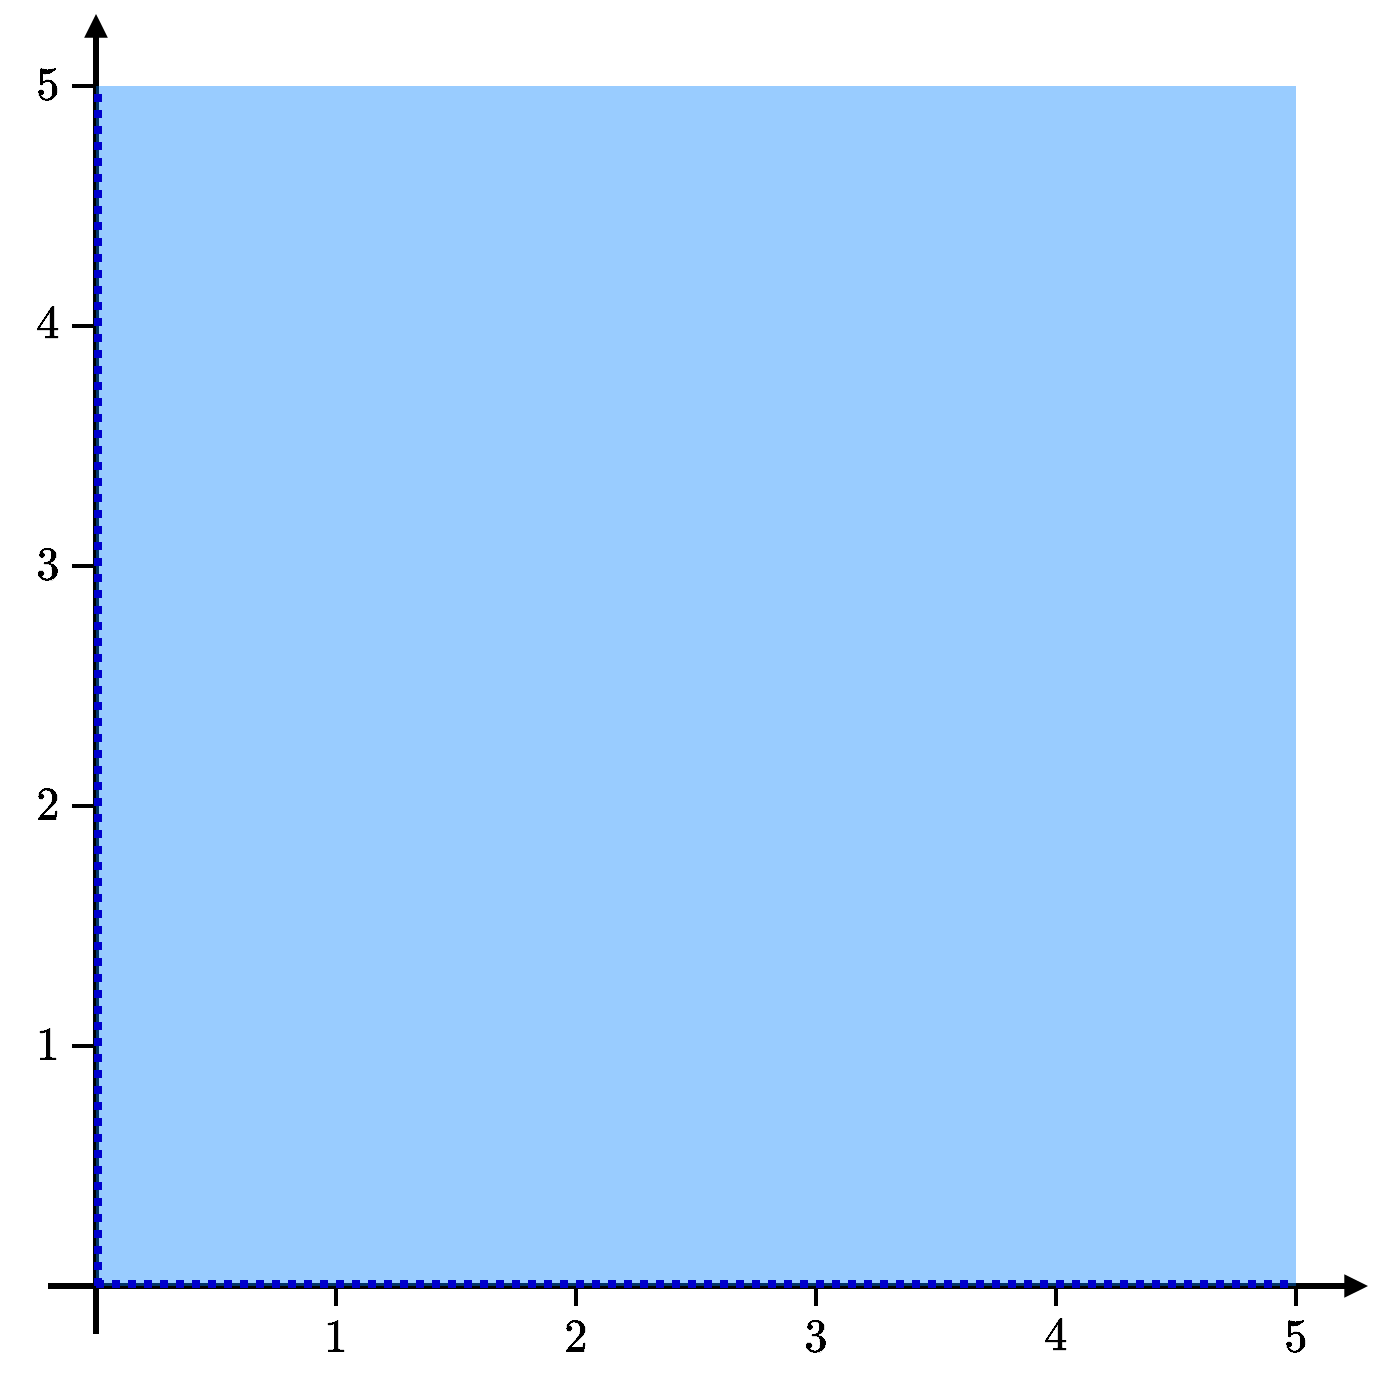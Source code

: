 <mxfile version="24.1.0" type="device">
  <diagram name="Página-1" id="E-DP9fMv0TR5NF7smadX">
    <mxGraphModel dx="1953" dy="1360" grid="1" gridSize="6" guides="1" tooltips="1" connect="1" arrows="1" fold="1" page="1" pageScale="1" pageWidth="700" pageHeight="700" math="1" shadow="0">
      <root>
        <mxCell id="0" />
        <mxCell id="1" parent="0" />
        <mxCell id="GvZRkOdXiB6BV7RRrDBN-7" value="" style="endArrow=block;html=1;rounded=0;strokeWidth=3;endFill=1;endSize=4;" parent="1" edge="1">
          <mxGeometry width="50" height="50" relative="1" as="geometry">
            <mxPoint x="24" y="654" as="sourcePoint" />
            <mxPoint x="684" y="654" as="targetPoint" />
          </mxGeometry>
        </mxCell>
        <mxCell id="UwKL6i0-eS95Wib7501s-3" value="" style="endArrow=none;html=1;rounded=0;strokeWidth=2;" parent="1" edge="1">
          <mxGeometry width="50" height="50" relative="1" as="geometry">
            <mxPoint x="168" y="664" as="sourcePoint" />
            <mxPoint x="168" y="654" as="targetPoint" />
          </mxGeometry>
        </mxCell>
        <mxCell id="UwKL6i0-eS95Wib7501s-5" value="" style="endArrow=none;html=1;rounded=0;strokeWidth=2;" parent="1" edge="1">
          <mxGeometry width="50" height="50" relative="1" as="geometry">
            <mxPoint x="288" y="664" as="sourcePoint" />
            <mxPoint x="288" y="654" as="targetPoint" />
          </mxGeometry>
        </mxCell>
        <mxCell id="UwKL6i0-eS95Wib7501s-7" value="" style="endArrow=none;html=1;rounded=0;strokeWidth=2;" parent="1" edge="1">
          <mxGeometry width="50" height="50" relative="1" as="geometry">
            <mxPoint x="408" y="664" as="sourcePoint" />
            <mxPoint x="408" y="654" as="targetPoint" />
          </mxGeometry>
        </mxCell>
        <mxCell id="UwKL6i0-eS95Wib7501s-9" value="" style="endArrow=none;html=1;rounded=0;strokeWidth=2;" parent="1" edge="1">
          <mxGeometry width="50" height="50" relative="1" as="geometry">
            <mxPoint x="528" y="664" as="sourcePoint" />
            <mxPoint x="528" y="654" as="targetPoint" />
          </mxGeometry>
        </mxCell>
        <mxCell id="UwKL6i0-eS95Wib7501s-12" value="" style="endArrow=none;html=1;rounded=0;strokeWidth=2;" parent="1" edge="1">
          <mxGeometry width="50" height="50" relative="1" as="geometry">
            <mxPoint x="648" y="664" as="sourcePoint" />
            <mxPoint x="648" y="654" as="targetPoint" />
          </mxGeometry>
        </mxCell>
        <mxCell id="UwKL6i0-eS95Wib7501s-18" value="&lt;font face=&quot;SFMono-Regular, Menlo, Monaco, Consolas, Liberation Mono, Courier New, monospace&quot;&gt;\(1\)&lt;/font&gt;" style="text;whiteSpace=wrap;html=1;align=center;verticalAlign=middle;fontColor=#000000;labelBackgroundColor=none;fontSize=20;" parent="1" vertex="1">
          <mxGeometry x="153" y="670" width="30" height="20" as="geometry" />
        </mxCell>
        <mxCell id="UwKL6i0-eS95Wib7501s-20" value="&lt;font face=&quot;SFMono-Regular, Menlo, Monaco, Consolas, Liberation Mono, Courier New, monospace&quot;&gt;\(2\)&lt;/font&gt;" style="text;whiteSpace=wrap;html=1;align=center;verticalAlign=middle;fontColor=#000000;labelBackgroundColor=none;fontSize=20;" parent="1" vertex="1">
          <mxGeometry x="273" y="670" width="30" height="20" as="geometry" />
        </mxCell>
        <mxCell id="UwKL6i0-eS95Wib7501s-22" value="&lt;font face=&quot;SFMono-Regular, Menlo, Monaco, Consolas, Liberation Mono, Courier New, monospace&quot;&gt;\(3\)&lt;/font&gt;" style="text;whiteSpace=wrap;html=1;align=center;verticalAlign=middle;fontColor=#000000;labelBackgroundColor=none;fontSize=20;" parent="1" vertex="1">
          <mxGeometry x="393" y="670" width="30" height="20" as="geometry" />
        </mxCell>
        <mxCell id="UwKL6i0-eS95Wib7501s-24" value="&lt;font face=&quot;SFMono-Regular, Menlo, Monaco, Consolas, Liberation Mono, Courier New, monospace&quot;&gt;\(4\)&lt;/font&gt;" style="text;whiteSpace=wrap;html=1;align=center;verticalAlign=middle;fontColor=#000000;labelBackgroundColor=none;fontSize=20;" parent="1" vertex="1">
          <mxGeometry x="513" y="670" width="30" height="20" as="geometry" />
        </mxCell>
        <mxCell id="UwKL6i0-eS95Wib7501s-27" value="&lt;font face=&quot;SFMono-Regular, Menlo, Monaco, Consolas, Liberation Mono, Courier New, monospace&quot;&gt;\(5\)&lt;/font&gt;" style="text;whiteSpace=wrap;html=1;align=center;verticalAlign=middle;fontColor=#000000;labelBackgroundColor=none;fontSize=20;" parent="1" vertex="1">
          <mxGeometry x="633" y="670" width="30" height="20" as="geometry" />
        </mxCell>
        <mxCell id="VGv6KLICNvy4Usyk2UPB-1" value="" style="endArrow=block;html=1;rounded=0;strokeWidth=3;endFill=1;endSize=4;" edge="1" parent="1">
          <mxGeometry width="50" height="50" relative="1" as="geometry">
            <mxPoint x="48" y="678" as="sourcePoint" />
            <mxPoint x="48" y="18" as="targetPoint" />
          </mxGeometry>
        </mxCell>
        <mxCell id="VGv6KLICNvy4Usyk2UPB-2" value="" style="endArrow=none;html=1;rounded=0;strokeWidth=2;" edge="1" parent="1">
          <mxGeometry width="50" height="50" relative="1" as="geometry">
            <mxPoint x="48" y="534" as="sourcePoint" />
            <mxPoint x="36" y="534" as="targetPoint" />
          </mxGeometry>
        </mxCell>
        <mxCell id="VGv6KLICNvy4Usyk2UPB-7" value="&lt;font face=&quot;SFMono-Regular, Menlo, Monaco, Consolas, Liberation Mono, Courier New, monospace&quot;&gt;\(1\)&lt;/font&gt;" style="text;whiteSpace=wrap;html=1;align=center;verticalAlign=middle;fontColor=#000000;labelBackgroundColor=none;fontSize=20;" vertex="1" parent="1">
          <mxGeometry x="9" y="524" width="30" height="20" as="geometry" />
        </mxCell>
        <mxCell id="VGv6KLICNvy4Usyk2UPB-8" value="&lt;font face=&quot;SFMono-Regular, Menlo, Monaco, Consolas, Liberation Mono, Courier New, monospace&quot;&gt;\(2\)&lt;/font&gt;" style="text;whiteSpace=wrap;html=1;align=center;verticalAlign=middle;fontColor=#000000;labelBackgroundColor=none;fontSize=20;" vertex="1" parent="1">
          <mxGeometry x="9" y="404" width="30" height="20" as="geometry" />
        </mxCell>
        <mxCell id="VGv6KLICNvy4Usyk2UPB-9" value="&lt;font face=&quot;SFMono-Regular, Menlo, Monaco, Consolas, Liberation Mono, Courier New, monospace&quot;&gt;\(3\)&lt;/font&gt;" style="text;whiteSpace=wrap;html=1;align=center;verticalAlign=middle;fontColor=#000000;labelBackgroundColor=none;fontSize=20;" vertex="1" parent="1">
          <mxGeometry x="9" y="284" width="30" height="20" as="geometry" />
        </mxCell>
        <mxCell id="VGv6KLICNvy4Usyk2UPB-10" value="&lt;font face=&quot;SFMono-Regular, Menlo, Monaco, Consolas, Liberation Mono, Courier New, monospace&quot;&gt;\(4\)&lt;/font&gt;" style="text;whiteSpace=wrap;html=1;align=center;verticalAlign=middle;fontColor=#000000;labelBackgroundColor=none;fontSize=20;" vertex="1" parent="1">
          <mxGeometry x="9" y="164" width="30" height="20" as="geometry" />
        </mxCell>
        <mxCell id="VGv6KLICNvy4Usyk2UPB-11" value="&lt;font face=&quot;SFMono-Regular, Menlo, Monaco, Consolas, Liberation Mono, Courier New, monospace&quot;&gt;\(5\)&lt;/font&gt;" style="text;whiteSpace=wrap;html=1;align=center;verticalAlign=middle;fontColor=#000000;labelBackgroundColor=none;fontSize=20;" vertex="1" parent="1">
          <mxGeometry x="9" y="44" width="30" height="20" as="geometry" />
        </mxCell>
        <mxCell id="VGv6KLICNvy4Usyk2UPB-12" value="" style="endArrow=none;html=1;rounded=0;strokeWidth=2;" edge="1" parent="1">
          <mxGeometry width="50" height="50" relative="1" as="geometry">
            <mxPoint x="48" y="414" as="sourcePoint" />
            <mxPoint x="36" y="414" as="targetPoint" />
          </mxGeometry>
        </mxCell>
        <mxCell id="VGv6KLICNvy4Usyk2UPB-13" value="" style="endArrow=none;html=1;rounded=0;strokeWidth=2;" edge="1" parent="1">
          <mxGeometry width="50" height="50" relative="1" as="geometry">
            <mxPoint x="48" y="294" as="sourcePoint" />
            <mxPoint x="36" y="294" as="targetPoint" />
          </mxGeometry>
        </mxCell>
        <mxCell id="VGv6KLICNvy4Usyk2UPB-14" value="" style="endArrow=none;html=1;rounded=0;strokeWidth=2;" edge="1" parent="1">
          <mxGeometry width="50" height="50" relative="1" as="geometry">
            <mxPoint x="48" y="174" as="sourcePoint" />
            <mxPoint x="36" y="174" as="targetPoint" />
          </mxGeometry>
        </mxCell>
        <mxCell id="VGv6KLICNvy4Usyk2UPB-15" value="" style="endArrow=none;html=1;rounded=0;strokeWidth=2;" edge="1" parent="1">
          <mxGeometry width="50" height="50" relative="1" as="geometry">
            <mxPoint x="48" y="54" as="sourcePoint" />
            <mxPoint x="36" y="54" as="targetPoint" />
          </mxGeometry>
        </mxCell>
        <mxCell id="VGv6KLICNvy4Usyk2UPB-51" value="" style="whiteSpace=wrap;html=1;aspect=fixed;fillColor=#007FFF;dashed=1;strokeColor=none;dashPattern=1 1;opacity=40;strokeWidth=3;" vertex="1" parent="1">
          <mxGeometry x="48" y="54" width="600" height="600" as="geometry" />
        </mxCell>
        <mxCell id="VGv6KLICNvy4Usyk2UPB-52" value="" style="endArrow=none;dashed=1;html=1;rounded=0;strokeWidth=4;strokeColor=#0000CC;dashPattern=1 1;" edge="1" parent="1">
          <mxGeometry width="50" height="50" relative="1" as="geometry">
            <mxPoint x="49" y="654" as="sourcePoint" />
            <mxPoint x="49" y="54" as="targetPoint" />
          </mxGeometry>
        </mxCell>
        <mxCell id="VGv6KLICNvy4Usyk2UPB-53" value="" style="endArrow=none;dashed=1;html=1;rounded=0;strokeWidth=4;strokeColor=#0000CC;dashPattern=1 1;" edge="1" parent="1">
          <mxGeometry width="50" height="50" relative="1" as="geometry">
            <mxPoint x="48" y="653" as="sourcePoint" />
            <mxPoint x="648" y="653" as="targetPoint" />
          </mxGeometry>
        </mxCell>
      </root>
    </mxGraphModel>
  </diagram>
</mxfile>
